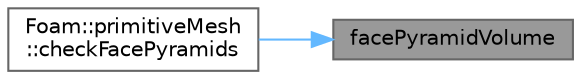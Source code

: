 digraph "facePyramidVolume"
{
 // LATEX_PDF_SIZE
  bgcolor="transparent";
  edge [fontname=Helvetica,fontsize=10,labelfontname=Helvetica,labelfontsize=10];
  node [fontname=Helvetica,fontsize=10,shape=box,height=0.2,width=0.4];
  rankdir="RL";
  Node1 [id="Node000001",label="facePyramidVolume",height=0.2,width=0.4,color="gray40", fillcolor="grey60", style="filled", fontcolor="black",tooltip=" "];
  Node1 -> Node2 [id="edge1_Node000001_Node000002",dir="back",color="steelblue1",style="solid",tooltip=" "];
  Node2 [id="Node000002",label="Foam::primitiveMesh\l::checkFacePyramids",height=0.2,width=0.4,color="grey40", fillcolor="white", style="filled",URL="$classFoam_1_1primitiveMesh.html#a7c528f2c0c4fe0a2faa868e126a4ddef",tooltip=" "];
}
